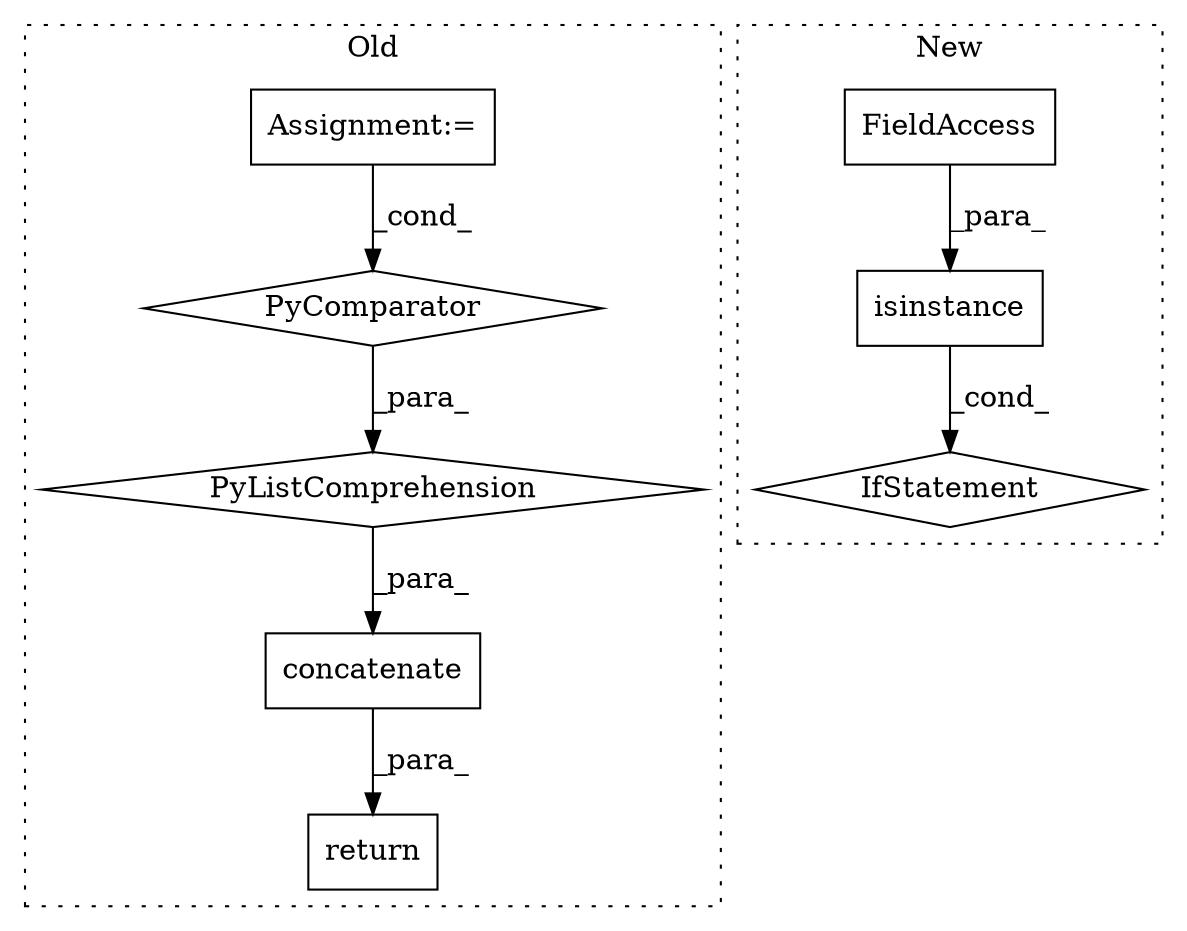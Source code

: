 digraph G {
subgraph cluster0 {
1 [label="concatenate" a="32" s="2717,2894" l="23,-5" shape="box"];
5 [label="PyListComprehension" a="109" s="2740" l="154" shape="diamond"];
6 [label="PyComparator" a="113" s="2832" l="54" shape="diamond"];
7 [label="Assignment:=" a="7" s="2832" l="54" shape="box"];
8 [label="return" a="41" s="2704" l="7" shape="box"];
label = "Old";
style="dotted";
}
subgraph cluster1 {
2 [label="isinstance" a="32" s="2886,2919" l="11,1" shape="box"];
3 [label="IfStatement" a="25" s="2882,2920" l="4,2" shape="diamond"];
4 [label="FieldAccess" a="22" s="2906" l="13" shape="box"];
label = "New";
style="dotted";
}
1 -> 8 [label="_para_"];
2 -> 3 [label="_cond_"];
4 -> 2 [label="_para_"];
5 -> 1 [label="_para_"];
6 -> 5 [label="_para_"];
7 -> 6 [label="_cond_"];
}